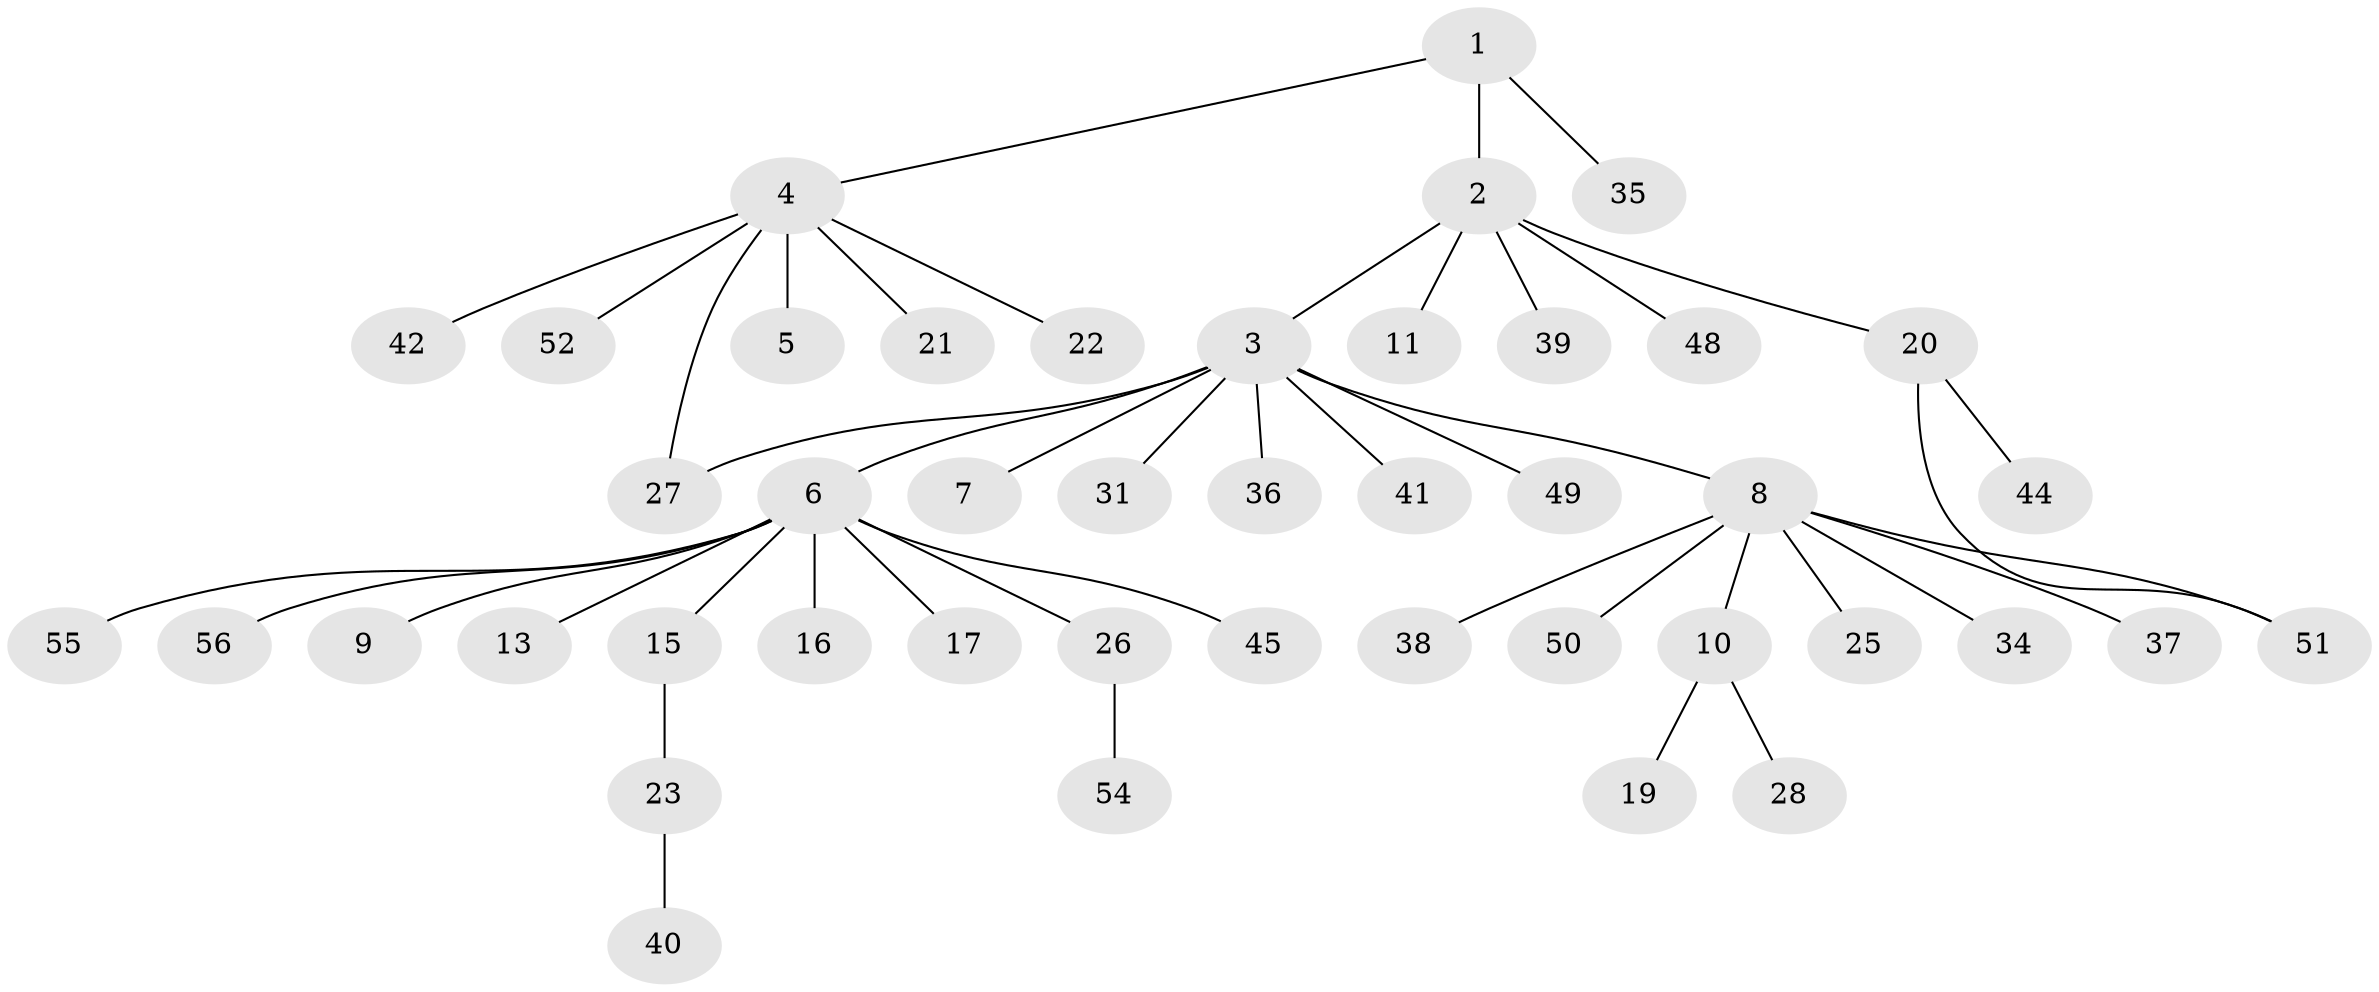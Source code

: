 // original degree distribution, {3: 0.07142857142857142, 7: 0.017857142857142856, 10: 0.017857142857142856, 8: 0.017857142857142856, 1: 0.6964285714285714, 11: 0.017857142857142856, 9: 0.017857142857142856, 4: 0.017857142857142856, 2: 0.125}
// Generated by graph-tools (version 1.1) at 2025/11/02/27/25 16:11:16]
// undirected, 44 vertices, 45 edges
graph export_dot {
graph [start="1"]
  node [color=gray90,style=filled];
  1 [super="+32"];
  2 [super="+12"];
  3 [super="+43"];
  4 [super="+30"];
  5;
  6 [super="+29"];
  7;
  8 [super="+33"];
  9;
  10 [super="+53"];
  11;
  13 [super="+14"];
  15 [super="+18"];
  16;
  17;
  19;
  20 [super="+24"];
  21;
  22;
  23;
  25;
  26 [super="+47"];
  27 [super="+46"];
  28;
  31;
  34;
  35;
  36;
  37;
  38;
  39;
  40;
  41;
  42;
  44;
  45;
  48;
  49;
  50;
  51;
  52;
  54;
  55;
  56;
  1 -- 2;
  1 -- 4;
  1 -- 35;
  2 -- 3;
  2 -- 11;
  2 -- 20;
  2 -- 39;
  2 -- 48;
  3 -- 6;
  3 -- 7;
  3 -- 8;
  3 -- 27;
  3 -- 31;
  3 -- 36;
  3 -- 41;
  3 -- 49;
  4 -- 5;
  4 -- 21;
  4 -- 22;
  4 -- 27;
  4 -- 42;
  4 -- 52;
  6 -- 9;
  6 -- 13;
  6 -- 15;
  6 -- 16;
  6 -- 17;
  6 -- 26;
  6 -- 45;
  6 -- 55;
  6 -- 56;
  8 -- 10;
  8 -- 25;
  8 -- 34;
  8 -- 37;
  8 -- 38;
  8 -- 50;
  8 -- 51;
  10 -- 19;
  10 -- 28;
  15 -- 23;
  20 -- 44;
  20 -- 51;
  23 -- 40;
  26 -- 54;
}
